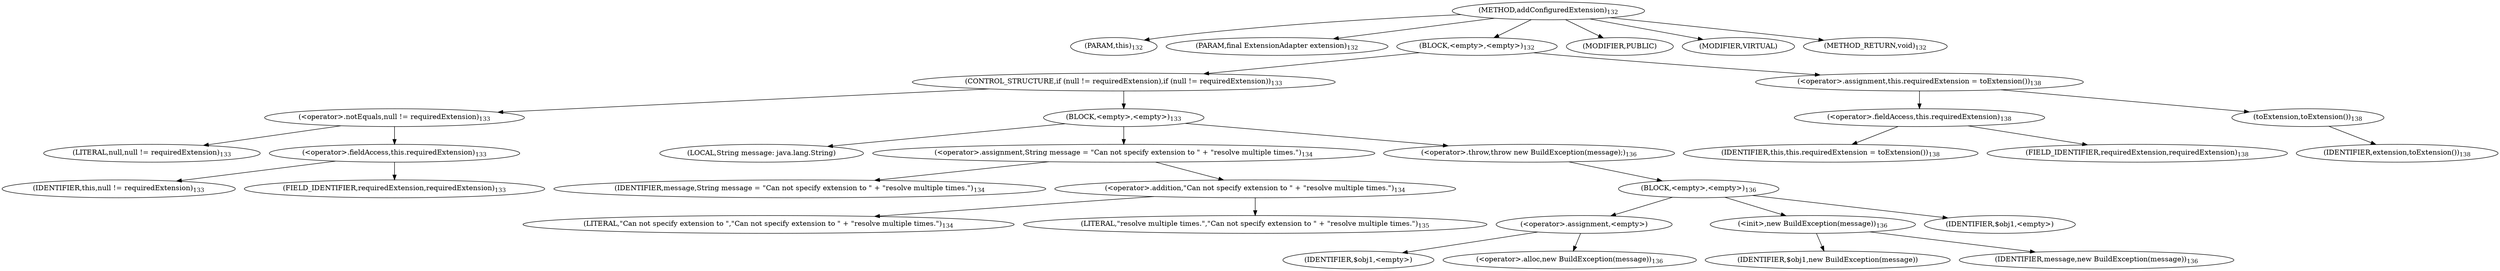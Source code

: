 digraph "addConfiguredExtension" {  
"121" [label = <(METHOD,addConfiguredExtension)<SUB>132</SUB>> ]
"122" [label = <(PARAM,this)<SUB>132</SUB>> ]
"123" [label = <(PARAM,final ExtensionAdapter extension)<SUB>132</SUB>> ]
"124" [label = <(BLOCK,&lt;empty&gt;,&lt;empty&gt;)<SUB>132</SUB>> ]
"125" [label = <(CONTROL_STRUCTURE,if (null != requiredExtension),if (null != requiredExtension))<SUB>133</SUB>> ]
"126" [label = <(&lt;operator&gt;.notEquals,null != requiredExtension)<SUB>133</SUB>> ]
"127" [label = <(LITERAL,null,null != requiredExtension)<SUB>133</SUB>> ]
"128" [label = <(&lt;operator&gt;.fieldAccess,this.requiredExtension)<SUB>133</SUB>> ]
"129" [label = <(IDENTIFIER,this,null != requiredExtension)<SUB>133</SUB>> ]
"130" [label = <(FIELD_IDENTIFIER,requiredExtension,requiredExtension)<SUB>133</SUB>> ]
"131" [label = <(BLOCK,&lt;empty&gt;,&lt;empty&gt;)<SUB>133</SUB>> ]
"132" [label = <(LOCAL,String message: java.lang.String)> ]
"133" [label = <(&lt;operator&gt;.assignment,String message = &quot;Can not specify extension to &quot; + &quot;resolve multiple times.&quot;)<SUB>134</SUB>> ]
"134" [label = <(IDENTIFIER,message,String message = &quot;Can not specify extension to &quot; + &quot;resolve multiple times.&quot;)<SUB>134</SUB>> ]
"135" [label = <(&lt;operator&gt;.addition,&quot;Can not specify extension to &quot; + &quot;resolve multiple times.&quot;)<SUB>134</SUB>> ]
"136" [label = <(LITERAL,&quot;Can not specify extension to &quot;,&quot;Can not specify extension to &quot; + &quot;resolve multiple times.&quot;)<SUB>134</SUB>> ]
"137" [label = <(LITERAL,&quot;resolve multiple times.&quot;,&quot;Can not specify extension to &quot; + &quot;resolve multiple times.&quot;)<SUB>135</SUB>> ]
"138" [label = <(&lt;operator&gt;.throw,throw new BuildException(message);)<SUB>136</SUB>> ]
"139" [label = <(BLOCK,&lt;empty&gt;,&lt;empty&gt;)<SUB>136</SUB>> ]
"140" [label = <(&lt;operator&gt;.assignment,&lt;empty&gt;)> ]
"141" [label = <(IDENTIFIER,$obj1,&lt;empty&gt;)> ]
"142" [label = <(&lt;operator&gt;.alloc,new BuildException(message))<SUB>136</SUB>> ]
"143" [label = <(&lt;init&gt;,new BuildException(message))<SUB>136</SUB>> ]
"144" [label = <(IDENTIFIER,$obj1,new BuildException(message))> ]
"145" [label = <(IDENTIFIER,message,new BuildException(message))<SUB>136</SUB>> ]
"146" [label = <(IDENTIFIER,$obj1,&lt;empty&gt;)> ]
"147" [label = <(&lt;operator&gt;.assignment,this.requiredExtension = toExtension())<SUB>138</SUB>> ]
"148" [label = <(&lt;operator&gt;.fieldAccess,this.requiredExtension)<SUB>138</SUB>> ]
"149" [label = <(IDENTIFIER,this,this.requiredExtension = toExtension())<SUB>138</SUB>> ]
"150" [label = <(FIELD_IDENTIFIER,requiredExtension,requiredExtension)<SUB>138</SUB>> ]
"151" [label = <(toExtension,toExtension())<SUB>138</SUB>> ]
"152" [label = <(IDENTIFIER,extension,toExtension())<SUB>138</SUB>> ]
"153" [label = <(MODIFIER,PUBLIC)> ]
"154" [label = <(MODIFIER,VIRTUAL)> ]
"155" [label = <(METHOD_RETURN,void)<SUB>132</SUB>> ]
  "121" -> "122" 
  "121" -> "123" 
  "121" -> "124" 
  "121" -> "153" 
  "121" -> "154" 
  "121" -> "155" 
  "124" -> "125" 
  "124" -> "147" 
  "125" -> "126" 
  "125" -> "131" 
  "126" -> "127" 
  "126" -> "128" 
  "128" -> "129" 
  "128" -> "130" 
  "131" -> "132" 
  "131" -> "133" 
  "131" -> "138" 
  "133" -> "134" 
  "133" -> "135" 
  "135" -> "136" 
  "135" -> "137" 
  "138" -> "139" 
  "139" -> "140" 
  "139" -> "143" 
  "139" -> "146" 
  "140" -> "141" 
  "140" -> "142" 
  "143" -> "144" 
  "143" -> "145" 
  "147" -> "148" 
  "147" -> "151" 
  "148" -> "149" 
  "148" -> "150" 
  "151" -> "152" 
}
